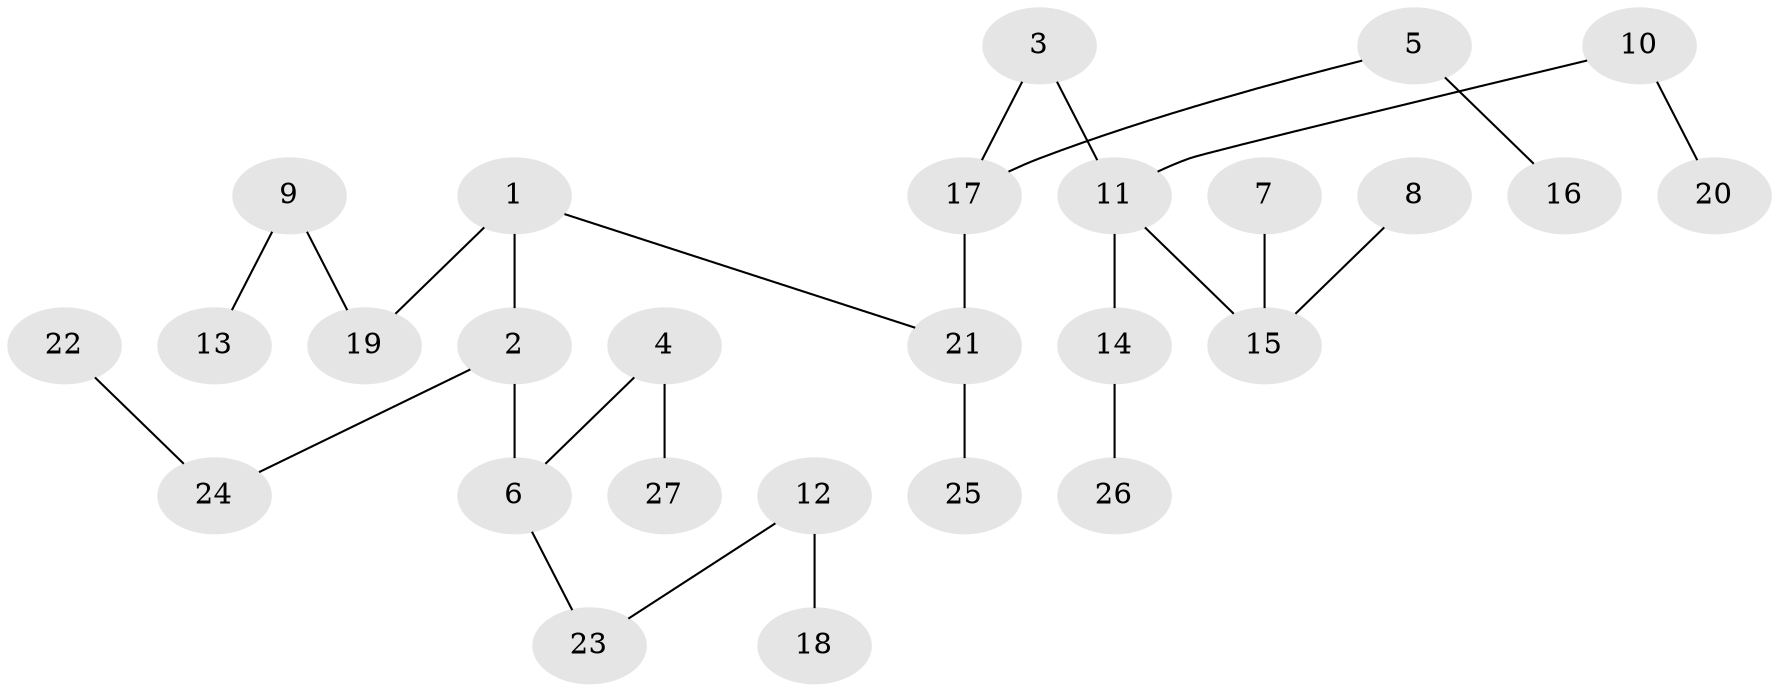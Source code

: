 // original degree distribution, {6: 0.018518518518518517, 3: 0.16666666666666666, 5: 0.018518518518518517, 4: 0.05555555555555555, 2: 0.2962962962962963, 1: 0.4444444444444444}
// Generated by graph-tools (version 1.1) at 2025/02/03/09/25 03:02:26]
// undirected, 27 vertices, 26 edges
graph export_dot {
graph [start="1"]
  node [color=gray90,style=filled];
  1;
  2;
  3;
  4;
  5;
  6;
  7;
  8;
  9;
  10;
  11;
  12;
  13;
  14;
  15;
  16;
  17;
  18;
  19;
  20;
  21;
  22;
  23;
  24;
  25;
  26;
  27;
  1 -- 2 [weight=1.0];
  1 -- 19 [weight=1.0];
  1 -- 21 [weight=1.0];
  2 -- 6 [weight=1.0];
  2 -- 24 [weight=1.0];
  3 -- 11 [weight=1.0];
  3 -- 17 [weight=1.0];
  4 -- 6 [weight=1.0];
  4 -- 27 [weight=1.0];
  5 -- 16 [weight=1.0];
  5 -- 17 [weight=1.0];
  6 -- 23 [weight=1.0];
  7 -- 15 [weight=1.0];
  8 -- 15 [weight=1.0];
  9 -- 13 [weight=1.0];
  9 -- 19 [weight=1.0];
  10 -- 11 [weight=1.0];
  10 -- 20 [weight=1.0];
  11 -- 14 [weight=1.0];
  11 -- 15 [weight=1.0];
  12 -- 18 [weight=1.0];
  12 -- 23 [weight=1.0];
  14 -- 26 [weight=1.0];
  17 -- 21 [weight=1.0];
  21 -- 25 [weight=1.0];
  22 -- 24 [weight=1.0];
}
